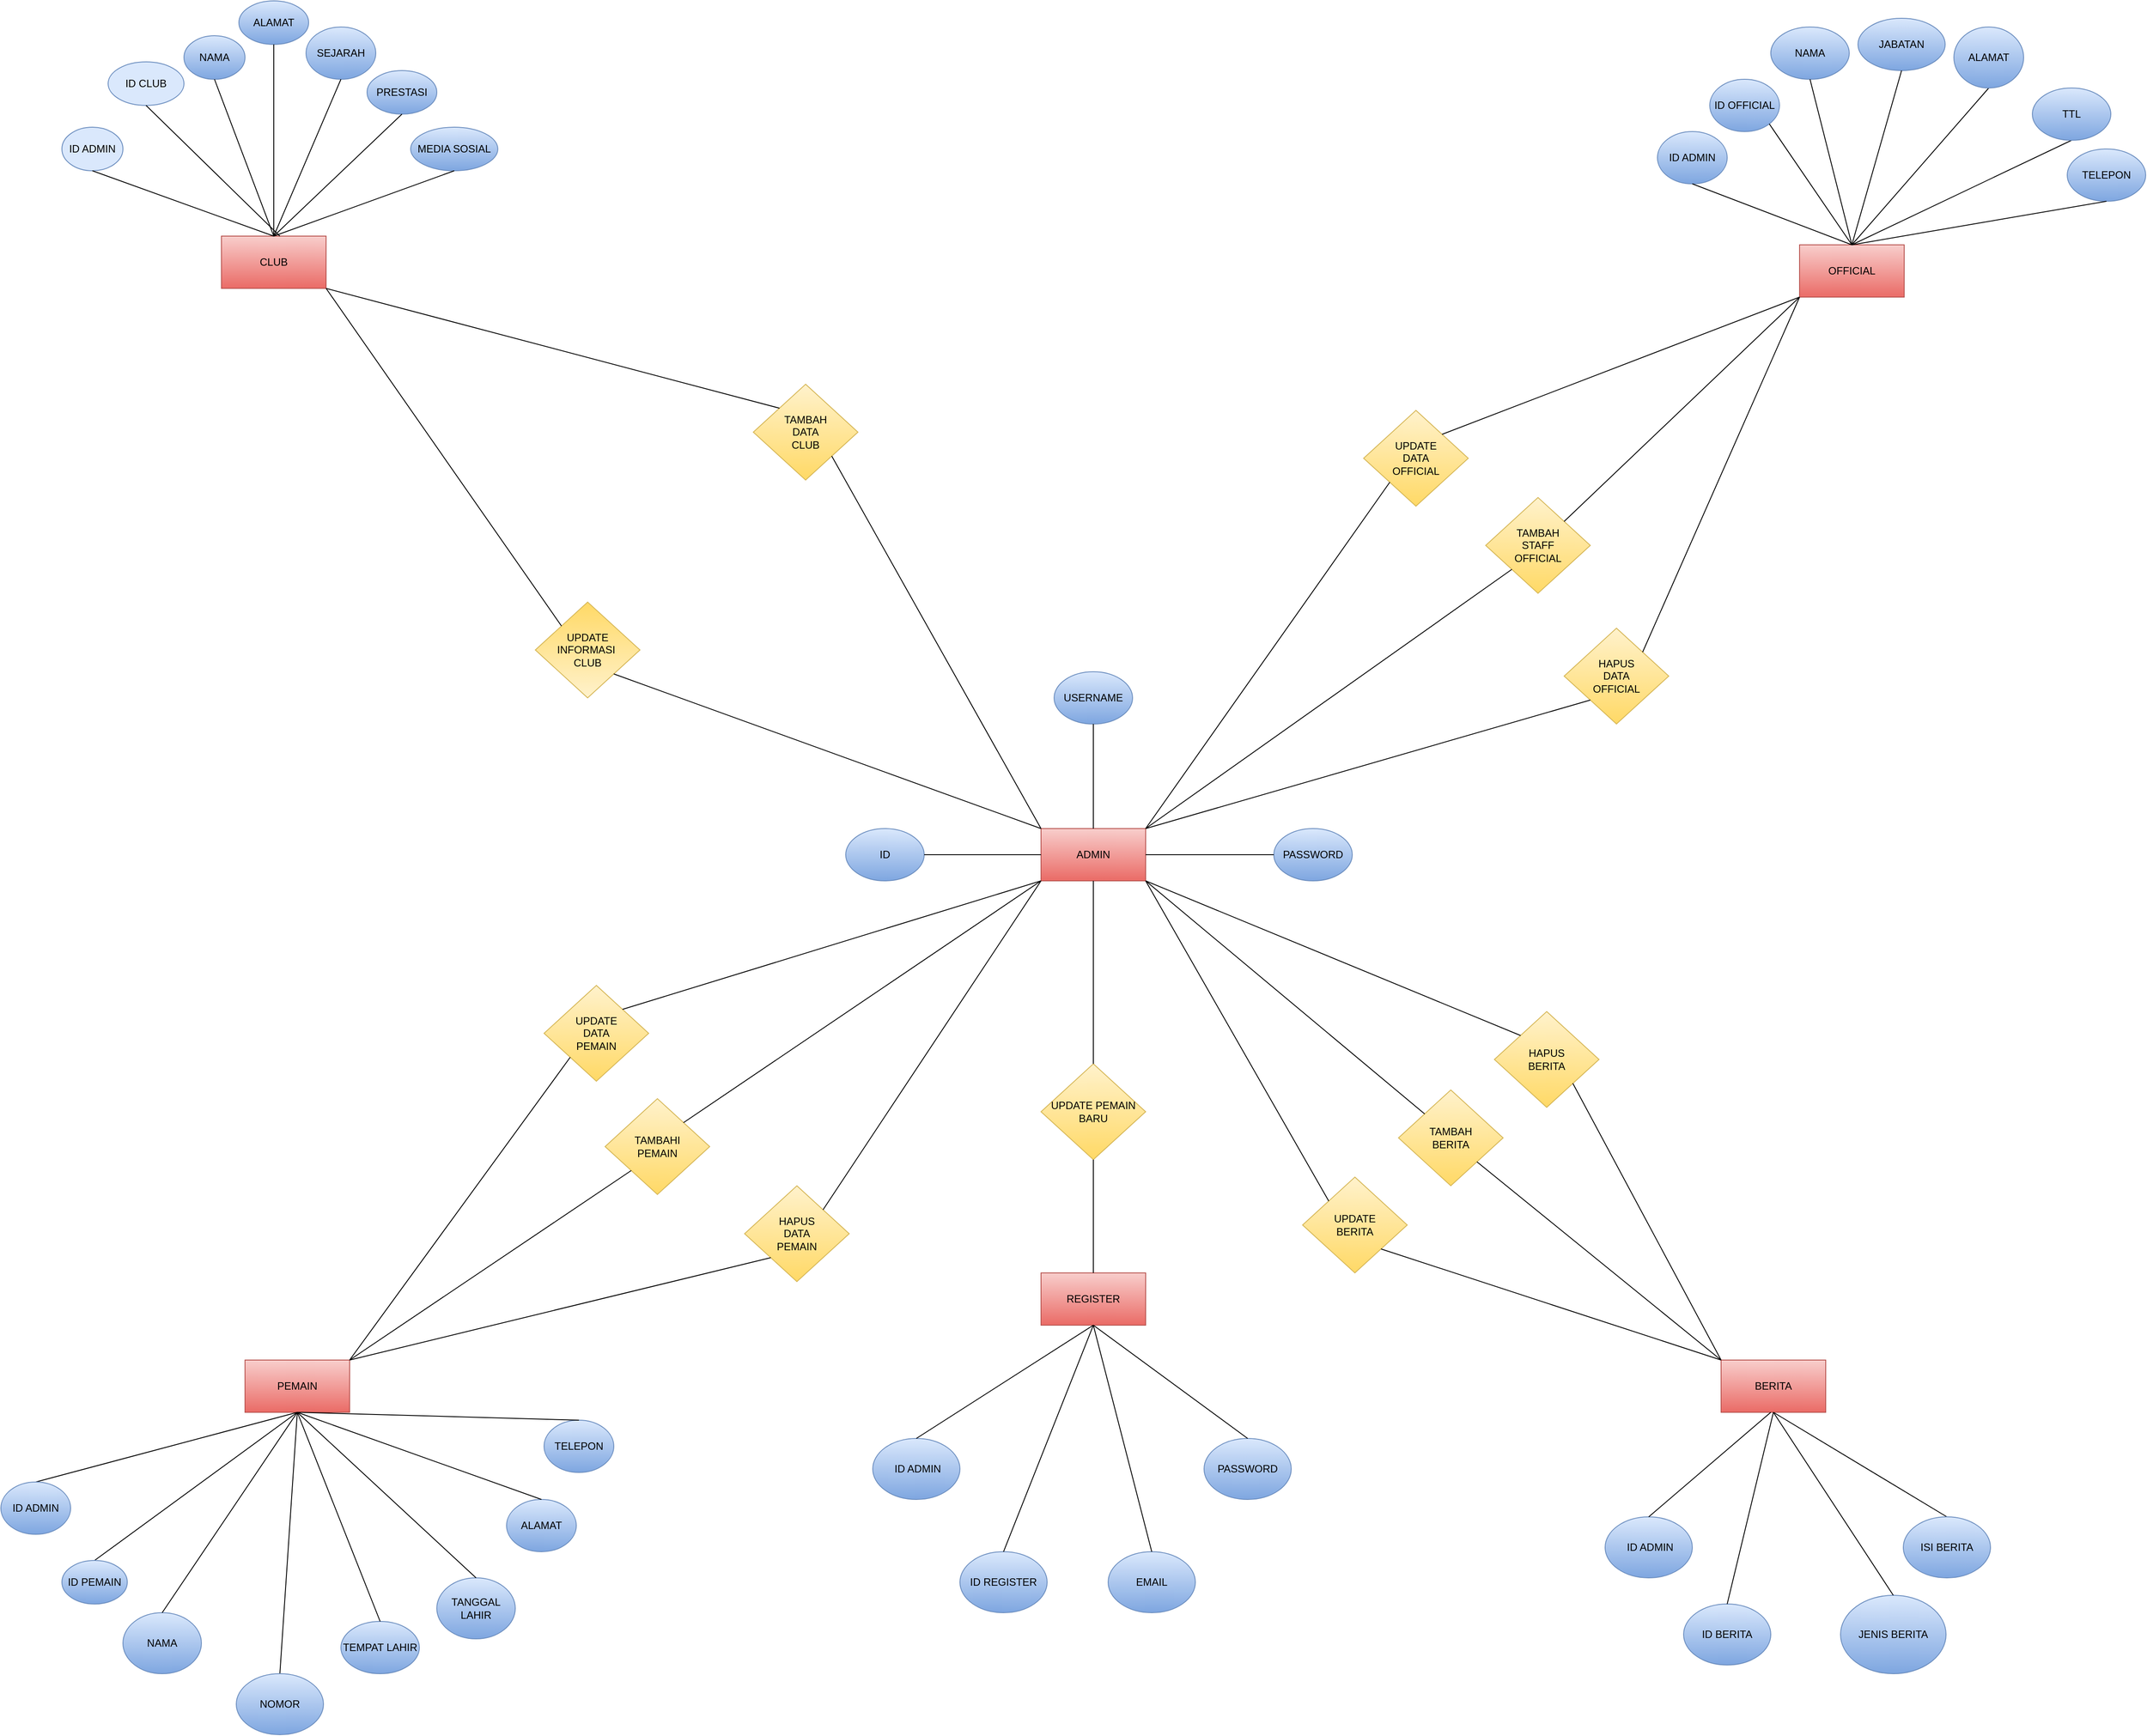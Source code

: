 <mxfile version="20.0.3" type="github">
  <diagram id="qy5e-nrGj7jvqCf47gwL" name="Page-1">
    <mxGraphModel dx="1955" dy="2234" grid="1" gridSize="10" guides="1" tooltips="1" connect="1" arrows="1" fold="1" page="1" pageScale="1" pageWidth="827" pageHeight="1169" math="0" shadow="0">
      <root>
        <mxCell id="0" />
        <mxCell id="1" parent="0" />
        <mxCell id="ZnVp6Wx7zbTZZJjeu_48-119" value="" style="group" parent="1" vertex="1" connectable="0">
          <mxGeometry x="510" y="-510" width="2243" height="1910" as="geometry" />
        </mxCell>
        <mxCell id="ZnVp6Wx7zbTZZJjeu_48-1" value="ADMIN" style="rounded=0;whiteSpace=wrap;html=1;fillColor=#f8cecc;gradientColor=#ea6b66;strokeColor=#b85450;" parent="ZnVp6Wx7zbTZZJjeu_48-119" vertex="1">
          <mxGeometry x="1093" y="940" width="120" height="60" as="geometry" />
        </mxCell>
        <mxCell id="ZnVp6Wx7zbTZZJjeu_48-45" value="TAMBAH&lt;br&gt;DATA&lt;br&gt;CLUB" style="rhombus;whiteSpace=wrap;html=1;fillColor=#fff2cc;gradientColor=#ffd966;strokeColor=#d6b656;" parent="ZnVp6Wx7zbTZZJjeu_48-119" vertex="1">
          <mxGeometry x="763" y="430" width="120" height="110" as="geometry" />
        </mxCell>
        <mxCell id="ZnVp6Wx7zbTZZJjeu_48-62" value="" style="group" parent="ZnVp6Wx7zbTZZJjeu_48-119" vertex="1" connectable="0">
          <mxGeometry x="23" width="410" height="320" as="geometry" />
        </mxCell>
        <mxCell id="ZnVp6Wx7zbTZZJjeu_48-2" value="CLUB" style="rounded=0;whiteSpace=wrap;html=1;fillColor=#f8cecc;gradientColor=#ea6b66;strokeColor=#b85450;" parent="ZnVp6Wx7zbTZZJjeu_48-62" vertex="1">
          <mxGeometry x="130" y="260" width="120" height="60" as="geometry" />
        </mxCell>
        <mxCell id="ZnVp6Wx7zbTZZJjeu_48-6" value="ALAMAT" style="ellipse;whiteSpace=wrap;html=1;fillColor=#dae8fc;gradientColor=#7ea6e0;strokeColor=#6c8ebf;" parent="ZnVp6Wx7zbTZZJjeu_48-62" vertex="1">
          <mxGeometry x="150" y="-10" width="80" height="50" as="geometry" />
        </mxCell>
        <mxCell id="ZnVp6Wx7zbTZZJjeu_48-7" value="PRESTASI" style="ellipse;whiteSpace=wrap;html=1;fillColor=#dae8fc;gradientColor=#7ea6e0;strokeColor=#6c8ebf;" parent="ZnVp6Wx7zbTZZJjeu_48-62" vertex="1">
          <mxGeometry x="297" y="70" width="80" height="50" as="geometry" />
        </mxCell>
        <mxCell id="ZnVp6Wx7zbTZZJjeu_48-8" value="NAMA" style="ellipse;whiteSpace=wrap;html=1;fillColor=#dae8fc;gradientColor=#7ea6e0;strokeColor=#6c8ebf;" parent="ZnVp6Wx7zbTZZJjeu_48-62" vertex="1">
          <mxGeometry x="87" y="30" width="70" height="50" as="geometry" />
        </mxCell>
        <mxCell id="ZnVp6Wx7zbTZZJjeu_48-10" value="SEJARAH" style="ellipse;whiteSpace=wrap;html=1;fillColor=#dae8fc;gradientColor=#7ea6e0;strokeColor=#6c8ebf;" parent="ZnVp6Wx7zbTZZJjeu_48-62" vertex="1">
          <mxGeometry x="227" y="20" width="80" height="60" as="geometry" />
        </mxCell>
        <mxCell id="ZnVp6Wx7zbTZZJjeu_48-16" value="" style="endArrow=none;html=1;rounded=0;exitX=0.5;exitY=0;exitDx=0;exitDy=0;entryX=0.5;entryY=1;entryDx=0;entryDy=0;" parent="ZnVp6Wx7zbTZZJjeu_48-62" source="ZnVp6Wx7zbTZZJjeu_48-2" target="ZnVp6Wx7zbTZZJjeu_48-10" edge="1">
          <mxGeometry width="50" height="50" relative="1" as="geometry">
            <mxPoint x="340" y="200" as="sourcePoint" />
            <mxPoint x="390" y="150" as="targetPoint" />
          </mxGeometry>
        </mxCell>
        <mxCell id="ZnVp6Wx7zbTZZJjeu_48-17" value="" style="endArrow=none;html=1;rounded=0;entryX=0.5;entryY=1;entryDx=0;entryDy=0;" parent="ZnVp6Wx7zbTZZJjeu_48-62" target="ZnVp6Wx7zbTZZJjeu_48-7" edge="1">
          <mxGeometry width="50" height="50" relative="1" as="geometry">
            <mxPoint x="190" y="260" as="sourcePoint" />
            <mxPoint x="200" y="70" as="targetPoint" />
          </mxGeometry>
        </mxCell>
        <mxCell id="ZnVp6Wx7zbTZZJjeu_48-19" value="" style="endArrow=none;html=1;rounded=0;entryX=0.5;entryY=1;entryDx=0;entryDy=0;" parent="ZnVp6Wx7zbTZZJjeu_48-62" target="ZnVp6Wx7zbTZZJjeu_48-6" edge="1">
          <mxGeometry width="50" height="50" relative="1" as="geometry">
            <mxPoint x="190" y="260" as="sourcePoint" />
            <mxPoint x="220" y="90" as="targetPoint" />
          </mxGeometry>
        </mxCell>
        <mxCell id="ZnVp6Wx7zbTZZJjeu_48-20" value="" style="endArrow=none;html=1;rounded=0;entryX=0.5;entryY=1;entryDx=0;entryDy=0;" parent="ZnVp6Wx7zbTZZJjeu_48-62" target="ZnVp6Wx7zbTZZJjeu_48-8" edge="1">
          <mxGeometry width="50" height="50" relative="1" as="geometry">
            <mxPoint x="190" y="260" as="sourcePoint" />
            <mxPoint x="230" y="100" as="targetPoint" />
          </mxGeometry>
        </mxCell>
        <mxCell id="UMoC7cmatrKXTrsIJCFY-1" value="ID CLUB" style="ellipse;whiteSpace=wrap;html=1;fillColor=#dae8fc;strokeColor=#6c8ebf;" vertex="1" parent="ZnVp6Wx7zbTZZJjeu_48-62">
          <mxGeometry y="60" width="87" height="50" as="geometry" />
        </mxCell>
        <mxCell id="ZnVp6Wx7zbTZZJjeu_48-63" value="" style="group" parent="ZnVp6Wx7zbTZZJjeu_48-119" vertex="1" connectable="0">
          <mxGeometry x="1803" y="10" width="440" height="320" as="geometry" />
        </mxCell>
        <mxCell id="ZnVp6Wx7zbTZZJjeu_48-5" value="OFFICIAL" style="rounded=0;whiteSpace=wrap;html=1;fillColor=#f8cecc;gradientColor=#ea6b66;strokeColor=#b85450;" parent="ZnVp6Wx7zbTZZJjeu_48-63" vertex="1">
          <mxGeometry x="160" y="260" width="120" height="60" as="geometry" />
        </mxCell>
        <mxCell id="ZnVp6Wx7zbTZZJjeu_48-11" value="JABATAN" style="ellipse;whiteSpace=wrap;html=1;fillColor=#dae8fc;gradientColor=#7ea6e0;strokeColor=#6c8ebf;" parent="ZnVp6Wx7zbTZZJjeu_48-63" vertex="1">
          <mxGeometry x="227" width="100" height="60" as="geometry" />
        </mxCell>
        <mxCell id="ZnVp6Wx7zbTZZJjeu_48-14" value="NAMA" style="ellipse;whiteSpace=wrap;html=1;fillColor=#dae8fc;gradientColor=#7ea6e0;strokeColor=#6c8ebf;" parent="ZnVp6Wx7zbTZZJjeu_48-63" vertex="1">
          <mxGeometry x="127" y="10" width="90" height="60" as="geometry" />
        </mxCell>
        <mxCell id="ZnVp6Wx7zbTZZJjeu_48-15" value="ID OFFICIAL" style="ellipse;whiteSpace=wrap;html=1;fillColor=#dae8fc;gradientColor=#7ea6e0;strokeColor=#6c8ebf;" parent="ZnVp6Wx7zbTZZJjeu_48-63" vertex="1">
          <mxGeometry x="57" y="70" width="80" height="60" as="geometry" />
        </mxCell>
        <mxCell id="ZnVp6Wx7zbTZZJjeu_48-28" value="" style="endArrow=none;html=1;rounded=0;entryX=0.5;entryY=1;entryDx=0;entryDy=0;" parent="ZnVp6Wx7zbTZZJjeu_48-63" target="ZnVp6Wx7zbTZZJjeu_48-21" edge="1">
          <mxGeometry width="50" height="50" relative="1" as="geometry">
            <mxPoint x="220" y="260" as="sourcePoint" />
            <mxPoint x="-500" y="175.0" as="targetPoint" />
          </mxGeometry>
        </mxCell>
        <mxCell id="ZnVp6Wx7zbTZZJjeu_48-29" value="" style="endArrow=none;html=1;rounded=0;exitX=0.5;exitY=0;exitDx=0;exitDy=0;entryX=1;entryY=1;entryDx=0;entryDy=0;" parent="ZnVp6Wx7zbTZZJjeu_48-63" source="ZnVp6Wx7zbTZZJjeu_48-5" target="ZnVp6Wx7zbTZZJjeu_48-15" edge="1">
          <mxGeometry width="50" height="50" relative="1" as="geometry">
            <mxPoint x="-660" y="290" as="sourcePoint" />
            <mxPoint x="-490" y="185.0" as="targetPoint" />
          </mxGeometry>
        </mxCell>
        <mxCell id="ZnVp6Wx7zbTZZJjeu_48-30" value="" style="endArrow=none;html=1;rounded=0;entryX=0.5;entryY=1;entryDx=0;entryDy=0;" parent="ZnVp6Wx7zbTZZJjeu_48-63" target="ZnVp6Wx7zbTZZJjeu_48-13" edge="1">
          <mxGeometry width="50" height="50" relative="1" as="geometry">
            <mxPoint x="220" y="260" as="sourcePoint" />
            <mxPoint x="-480" y="195.0" as="targetPoint" />
          </mxGeometry>
        </mxCell>
        <mxCell id="ZnVp6Wx7zbTZZJjeu_48-31" value="" style="endArrow=none;html=1;rounded=0;exitX=0.5;exitY=0;exitDx=0;exitDy=0;entryX=0.5;entryY=1;entryDx=0;entryDy=0;" parent="ZnVp6Wx7zbTZZJjeu_48-63" source="ZnVp6Wx7zbTZZJjeu_48-5" target="ZnVp6Wx7zbTZZJjeu_48-14" edge="1">
          <mxGeometry width="50" height="50" relative="1" as="geometry">
            <mxPoint x="-640" y="310" as="sourcePoint" />
            <mxPoint x="-470" y="205.0" as="targetPoint" />
          </mxGeometry>
        </mxCell>
        <mxCell id="ZnVp6Wx7zbTZZJjeu_48-32" value="" style="endArrow=none;html=1;rounded=0;exitX=0.5;exitY=0;exitDx=0;exitDy=0;entryX=0.5;entryY=1;entryDx=0;entryDy=0;" parent="ZnVp6Wx7zbTZZJjeu_48-63" source="ZnVp6Wx7zbTZZJjeu_48-5" target="ZnVp6Wx7zbTZZJjeu_48-11" edge="1">
          <mxGeometry width="50" height="50" relative="1" as="geometry">
            <mxPoint x="81" y="255" as="sourcePoint" />
            <mxPoint x="251" y="150.0" as="targetPoint" />
          </mxGeometry>
        </mxCell>
        <mxCell id="UMoC7cmatrKXTrsIJCFY-6" value="ID ADMIN" style="ellipse;whiteSpace=wrap;html=1;fillColor=#dae8fc;gradientColor=#7ea6e0;strokeColor=#6c8ebf;" vertex="1" parent="ZnVp6Wx7zbTZZJjeu_48-63">
          <mxGeometry x="-3" y="130" width="80" height="60" as="geometry" />
        </mxCell>
        <mxCell id="ZnVp6Wx7zbTZZJjeu_48-13" value="ALAMAT" style="ellipse;whiteSpace=wrap;html=1;fillColor=#dae8fc;gradientColor=#7ea6e0;strokeColor=#6c8ebf;" parent="ZnVp6Wx7zbTZZJjeu_48-63" vertex="1">
          <mxGeometry x="337" y="10" width="80" height="70" as="geometry" />
        </mxCell>
        <mxCell id="UMoC7cmatrKXTrsIJCFY-7" value="" style="endArrow=none;html=1;rounded=0;entryX=0.5;entryY=1;entryDx=0;entryDy=0;exitX=0.5;exitY=0;exitDx=0;exitDy=0;" edge="1" parent="ZnVp6Wx7zbTZZJjeu_48-63" source="ZnVp6Wx7zbTZZJjeu_48-5" target="UMoC7cmatrKXTrsIJCFY-6">
          <mxGeometry width="50" height="50" relative="1" as="geometry">
            <mxPoint x="267" y="350" as="sourcePoint" />
            <mxPoint x="307" y="250" as="targetPoint" />
          </mxGeometry>
        </mxCell>
        <mxCell id="ZnVp6Wx7zbTZZJjeu_48-66" value="" style="group" parent="ZnVp6Wx7zbTZZJjeu_48-119" vertex="1" connectable="0">
          <mxGeometry y="1550" width="500" height="340" as="geometry" />
        </mxCell>
        <mxCell id="ZnVp6Wx7zbTZZJjeu_48-3" value="PEMAIN" style="rounded=0;whiteSpace=wrap;html=1;fillColor=#f8cecc;gradientColor=#ea6b66;strokeColor=#b85450;" parent="ZnVp6Wx7zbTZZJjeu_48-66" vertex="1">
          <mxGeometry x="180" width="120" height="60" as="geometry" />
        </mxCell>
        <mxCell id="ZnVp6Wx7zbTZZJjeu_48-22" value="NAMA" style="ellipse;whiteSpace=wrap;html=1;fillColor=#dae8fc;gradientColor=#7ea6e0;strokeColor=#6c8ebf;" parent="ZnVp6Wx7zbTZZJjeu_48-66" vertex="1">
          <mxGeometry x="40" y="290" width="90" height="70" as="geometry" />
        </mxCell>
        <mxCell id="ZnVp6Wx7zbTZZJjeu_48-27" value="" style="endArrow=none;html=1;rounded=0;exitX=0.5;exitY=0;exitDx=0;exitDy=0;" parent="ZnVp6Wx7zbTZZJjeu_48-66" source="ZnVp6Wx7zbTZZJjeu_48-22" edge="1">
          <mxGeometry width="50" height="50" relative="1" as="geometry">
            <mxPoint x="240" y="-450" as="sourcePoint" />
            <mxPoint x="240" y="60" as="targetPoint" />
          </mxGeometry>
        </mxCell>
        <mxCell id="ZnVp6Wx7zbTZZJjeu_48-37" value="TANGGAL LAHIR" style="ellipse;whiteSpace=wrap;html=1;fillColor=#dae8fc;gradientColor=#7ea6e0;strokeColor=#6c8ebf;" parent="ZnVp6Wx7zbTZZJjeu_48-66" vertex="1">
          <mxGeometry x="400" y="250" width="90" height="70" as="geometry" />
        </mxCell>
        <mxCell id="ZnVp6Wx7zbTZZJjeu_48-39" value="" style="endArrow=none;html=1;rounded=0;exitX=0.5;exitY=0;exitDx=0;exitDy=0;" parent="ZnVp6Wx7zbTZZJjeu_48-66" source="ZnVp6Wx7zbTZZJjeu_48-36" edge="1">
          <mxGeometry width="50" height="50" relative="1" as="geometry">
            <mxPoint x="185" y="280.0" as="sourcePoint" />
            <mxPoint x="240" y="60" as="targetPoint" />
          </mxGeometry>
        </mxCell>
        <mxCell id="ZnVp6Wx7zbTZZJjeu_48-40" value="" style="endArrow=none;html=1;rounded=0;exitX=0.5;exitY=0;exitDx=0;exitDy=0;" parent="ZnVp6Wx7zbTZZJjeu_48-66" source="ZnVp6Wx7zbTZZJjeu_48-37" edge="1">
          <mxGeometry width="50" height="50" relative="1" as="geometry">
            <mxPoint x="195" y="290.0" as="sourcePoint" />
            <mxPoint x="240" y="60" as="targetPoint" />
          </mxGeometry>
        </mxCell>
        <mxCell id="ZnVp6Wx7zbTZZJjeu_48-42" value="" style="endArrow=none;html=1;rounded=0;exitX=0.5;exitY=0;exitDx=0;exitDy=0;" parent="ZnVp6Wx7zbTZZJjeu_48-66" source="ZnVp6Wx7zbTZZJjeu_48-38" edge="1">
          <mxGeometry width="50" height="50" relative="1" as="geometry">
            <mxPoint x="215" y="310.0" as="sourcePoint" />
            <mxPoint x="240" y="60" as="targetPoint" />
          </mxGeometry>
        </mxCell>
        <mxCell id="ZnVp6Wx7zbTZZJjeu_48-44" value="" style="endArrow=none;html=1;rounded=0;exitX=0.5;exitY=0;exitDx=0;exitDy=0;" parent="ZnVp6Wx7zbTZZJjeu_48-66" source="ZnVp6Wx7zbTZZJjeu_48-23" edge="1">
          <mxGeometry width="50" height="50" relative="1" as="geometry">
            <mxPoint x="225" y="320.0" as="sourcePoint" />
            <mxPoint x="240" y="60" as="targetPoint" />
          </mxGeometry>
        </mxCell>
        <mxCell id="ZnVp6Wx7zbTZZJjeu_48-69" value="" style="group" parent="ZnVp6Wx7zbTZZJjeu_48-119" vertex="1" connectable="0">
          <mxGeometry x="1783" y="1550" width="300" height="340" as="geometry" />
        </mxCell>
        <mxCell id="ZnVp6Wx7zbTZZJjeu_48-4" value="BERITA" style="rounded=0;whiteSpace=wrap;html=1;fillColor=#f8cecc;gradientColor=#ea6b66;strokeColor=#b85450;" parent="ZnVp6Wx7zbTZZJjeu_48-69" vertex="1">
          <mxGeometry x="90" width="120" height="60" as="geometry" />
        </mxCell>
        <mxCell id="ZnVp6Wx7zbTZZJjeu_48-24" value="ID BERITA" style="ellipse;whiteSpace=wrap;html=1;fillColor=#dae8fc;gradientColor=#7ea6e0;strokeColor=#6c8ebf;" parent="ZnVp6Wx7zbTZZJjeu_48-69" vertex="1">
          <mxGeometry x="47" y="280" width="100" height="70" as="geometry" />
        </mxCell>
        <mxCell id="ZnVp6Wx7zbTZZJjeu_48-34" value="" style="endArrow=none;html=1;rounded=0;exitX=0.5;exitY=0;exitDx=0;exitDy=0;" parent="ZnVp6Wx7zbTZZJjeu_48-69" source="ZnVp6Wx7zbTZZJjeu_48-25" edge="1">
          <mxGeometry width="50" height="50" relative="1" as="geometry">
            <mxPoint x="160.5" y="260" as="sourcePoint" />
            <mxPoint x="150" y="60" as="targetPoint" />
          </mxGeometry>
        </mxCell>
        <mxCell id="ZnVp6Wx7zbTZZJjeu_48-35" value="" style="endArrow=none;html=1;rounded=0;entryX=0.5;entryY=1;entryDx=0;entryDy=0;exitX=0.5;exitY=0;exitDx=0;exitDy=0;" parent="ZnVp6Wx7zbTZZJjeu_48-69" source="ZnVp6Wx7zbTZZJjeu_48-24" target="ZnVp6Wx7zbTZZJjeu_48-4" edge="1">
          <mxGeometry width="50" height="50" relative="1" as="geometry">
            <mxPoint x="170.5" y="270" as="sourcePoint" />
            <mxPoint x="170" y="80" as="targetPoint" />
          </mxGeometry>
        </mxCell>
        <mxCell id="ZnVp6Wx7zbTZZJjeu_48-76" value="TAMBAH&lt;br&gt;BERITA" style="rhombus;whiteSpace=wrap;html=1;fillColor=#fff2cc;gradientColor=#ffd966;strokeColor=#d6b656;" parent="ZnVp6Wx7zbTZZJjeu_48-119" vertex="1">
          <mxGeometry x="1503" y="1240" width="120" height="110" as="geometry" />
        </mxCell>
        <mxCell id="ZnVp6Wx7zbTZZJjeu_48-77" value="UPDATE&lt;br&gt;BERITA" style="rhombus;whiteSpace=wrap;html=1;fillColor=#fff2cc;gradientColor=#ffd966;strokeColor=#d6b656;" parent="ZnVp6Wx7zbTZZJjeu_48-119" vertex="1">
          <mxGeometry x="1393" y="1340" width="120" height="110" as="geometry" />
        </mxCell>
        <mxCell id="ZnVp6Wx7zbTZZJjeu_48-78" value="TAMBAH&lt;br&gt;STAFF&lt;br&gt;OFFICIAL" style="rhombus;whiteSpace=wrap;html=1;fillColor=#fff2cc;gradientColor=#ffd966;strokeColor=#d6b656;" parent="ZnVp6Wx7zbTZZJjeu_48-119" vertex="1">
          <mxGeometry x="1603" y="560" width="120" height="110" as="geometry" />
        </mxCell>
        <mxCell id="ZnVp6Wx7zbTZZJjeu_48-79" value="UPDATE&lt;br&gt;INFORMASI&amp;nbsp;&lt;br&gt;CLUB" style="rhombus;whiteSpace=wrap;html=1;direction=west;fillColor=#fff2cc;gradientColor=#ffd966;strokeColor=#d6b656;" parent="ZnVp6Wx7zbTZZJjeu_48-119" vertex="1">
          <mxGeometry x="513" y="680" width="120" height="110" as="geometry" />
        </mxCell>
        <mxCell id="ZnVp6Wx7zbTZZJjeu_48-80" value="UPDATE&lt;br&gt;DATA&lt;br&gt;PEMAIN" style="rhombus;whiteSpace=wrap;html=1;fillColor=#fff2cc;strokeColor=#d6b656;gradientColor=#ffd966;" parent="ZnVp6Wx7zbTZZJjeu_48-119" vertex="1">
          <mxGeometry x="523" y="1120" width="120" height="110" as="geometry" />
        </mxCell>
        <mxCell id="ZnVp6Wx7zbTZZJjeu_48-81" value="TAMBAHI&lt;br&gt;PEMAIN&lt;br&gt;" style="rhombus;whiteSpace=wrap;html=1;fillColor=#fff2cc;gradientColor=#ffd966;strokeColor=#d6b656;" parent="ZnVp6Wx7zbTZZJjeu_48-119" vertex="1">
          <mxGeometry x="593" y="1250" width="120" height="110" as="geometry" />
        </mxCell>
        <mxCell id="ZnVp6Wx7zbTZZJjeu_48-82" value="UPDATE&lt;br&gt;DATA&lt;br&gt;OFFICIAL" style="rhombus;whiteSpace=wrap;html=1;fillColor=#fff2cc;gradientColor=#ffd966;strokeColor=#d6b656;" parent="ZnVp6Wx7zbTZZJjeu_48-119" vertex="1">
          <mxGeometry x="1463" y="460" width="120" height="110" as="geometry" />
        </mxCell>
        <mxCell id="ZnVp6Wx7zbTZZJjeu_48-83" value="HAPUS&lt;br&gt;BERITA" style="rhombus;whiteSpace=wrap;html=1;fillColor=#fff2cc;gradientColor=#ffd966;strokeColor=#d6b656;" parent="ZnVp6Wx7zbTZZJjeu_48-119" vertex="1">
          <mxGeometry x="1613" y="1150" width="120" height="110" as="geometry" />
        </mxCell>
        <mxCell id="ZnVp6Wx7zbTZZJjeu_48-85" value="HAPUS&lt;br&gt;DATA&lt;br&gt;OFFICIAL" style="rhombus;whiteSpace=wrap;html=1;fillColor=#fff2cc;gradientColor=#ffd966;strokeColor=#d6b656;" parent="ZnVp6Wx7zbTZZJjeu_48-119" vertex="1">
          <mxGeometry x="1693" y="710" width="120" height="110" as="geometry" />
        </mxCell>
        <mxCell id="ZnVp6Wx7zbTZZJjeu_48-86" value="HAPUS&lt;br&gt;DATA&lt;br&gt;PEMAIN" style="rhombus;whiteSpace=wrap;html=1;fillColor=#fff2cc;gradientColor=#ffd966;strokeColor=#d6b656;" parent="ZnVp6Wx7zbTZZJjeu_48-119" vertex="1">
          <mxGeometry x="753" y="1350" width="120" height="110" as="geometry" />
        </mxCell>
        <mxCell id="ZnVp6Wx7zbTZZJjeu_48-88" value="" style="endArrow=none;html=1;rounded=0;entryX=0;entryY=1;entryDx=0;entryDy=0;exitX=1;exitY=0;exitDx=0;exitDy=0;" parent="ZnVp6Wx7zbTZZJjeu_48-119" source="ZnVp6Wx7zbTZZJjeu_48-81" target="ZnVp6Wx7zbTZZJjeu_48-1" edge="1">
          <mxGeometry width="50" height="50" relative="1" as="geometry">
            <mxPoint x="693" y="1280" as="sourcePoint" />
            <mxPoint x="763" y="960" as="targetPoint" />
          </mxGeometry>
        </mxCell>
        <mxCell id="ZnVp6Wx7zbTZZJjeu_48-89" value="" style="endArrow=none;html=1;rounded=0;entryX=0;entryY=1;entryDx=0;entryDy=0;exitX=0;exitY=0;exitDx=0;exitDy=0;" parent="ZnVp6Wx7zbTZZJjeu_48-119" source="ZnVp6Wx7zbTZZJjeu_48-76" edge="1">
          <mxGeometry width="50" height="50" relative="1" as="geometry">
            <mxPoint x="1523" y="1270" as="sourcePoint" />
            <mxPoint x="1213" y="1000" as="targetPoint" />
          </mxGeometry>
        </mxCell>
        <mxCell id="ZnVp6Wx7zbTZZJjeu_48-90" value="" style="endArrow=none;html=1;rounded=0;entryX=0;entryY=0;entryDx=0;entryDy=0;exitX=1;exitY=1;exitDx=0;exitDy=0;" parent="ZnVp6Wx7zbTZZJjeu_48-119" source="ZnVp6Wx7zbTZZJjeu_48-45" target="ZnVp6Wx7zbTZZJjeu_48-1" edge="1">
          <mxGeometry width="50" height="50" relative="1" as="geometry">
            <mxPoint x="863" y="510" as="sourcePoint" />
            <mxPoint x="1113" y="1020" as="targetPoint" />
          </mxGeometry>
        </mxCell>
        <mxCell id="ZnVp6Wx7zbTZZJjeu_48-91" value="" style="endArrow=none;html=1;rounded=0;entryX=1;entryY=0;entryDx=0;entryDy=0;exitX=0;exitY=1;exitDx=0;exitDy=0;" parent="ZnVp6Wx7zbTZZJjeu_48-119" source="ZnVp6Wx7zbTZZJjeu_48-78" target="ZnVp6Wx7zbTZZJjeu_48-1" edge="1">
          <mxGeometry width="50" height="50" relative="1" as="geometry">
            <mxPoint x="1623" y="660" as="sourcePoint" />
            <mxPoint x="1123" y="1030" as="targetPoint" />
          </mxGeometry>
        </mxCell>
        <mxCell id="ZnVp6Wx7zbTZZJjeu_48-92" value="" style="endArrow=none;html=1;rounded=0;exitX=0;exitY=0;exitDx=0;exitDy=0;" parent="ZnVp6Wx7zbTZZJjeu_48-119" source="ZnVp6Wx7zbTZZJjeu_48-79" edge="1">
          <mxGeometry width="50" height="50" relative="1" as="geometry">
            <mxPoint x="873" y="520" as="sourcePoint" />
            <mxPoint x="1093" y="940" as="targetPoint" />
          </mxGeometry>
        </mxCell>
        <mxCell id="ZnVp6Wx7zbTZZJjeu_48-93" value="" style="endArrow=none;html=1;rounded=0;entryX=1;entryY=0;entryDx=0;entryDy=0;exitX=0;exitY=1;exitDx=0;exitDy=0;" parent="ZnVp6Wx7zbTZZJjeu_48-119" source="ZnVp6Wx7zbTZZJjeu_48-82" target="ZnVp6Wx7zbTZZJjeu_48-1" edge="1">
          <mxGeometry width="50" height="50" relative="1" as="geometry">
            <mxPoint x="1513" y="570" as="sourcePoint" />
            <mxPoint x="1223" y="940" as="targetPoint" />
          </mxGeometry>
        </mxCell>
        <mxCell id="ZnVp6Wx7zbTZZJjeu_48-94" value="" style="endArrow=none;html=1;rounded=0;entryX=1;entryY=0;entryDx=0;entryDy=0;exitX=0;exitY=1;exitDx=0;exitDy=0;" parent="ZnVp6Wx7zbTZZJjeu_48-119" source="ZnVp6Wx7zbTZZJjeu_48-85" target="ZnVp6Wx7zbTZZJjeu_48-1" edge="1">
          <mxGeometry width="50" height="50" relative="1" as="geometry">
            <mxPoint x="1713" y="770" as="sourcePoint" />
            <mxPoint x="1233" y="950" as="targetPoint" />
          </mxGeometry>
        </mxCell>
        <mxCell id="ZnVp6Wx7zbTZZJjeu_48-95" value="" style="endArrow=none;html=1;rounded=0;exitX=1;exitY=0;exitDx=0;exitDy=0;" parent="ZnVp6Wx7zbTZZJjeu_48-119" source="ZnVp6Wx7zbTZZJjeu_48-80" edge="1">
          <mxGeometry width="50" height="50" relative="1" as="geometry">
            <mxPoint x="623" y="1140" as="sourcePoint" />
            <mxPoint x="1093" y="1000" as="targetPoint" />
          </mxGeometry>
        </mxCell>
        <mxCell id="ZnVp6Wx7zbTZZJjeu_48-96" value="" style="endArrow=none;html=1;rounded=0;exitX=1;exitY=0;exitDx=0;exitDy=0;" parent="ZnVp6Wx7zbTZZJjeu_48-119" source="ZnVp6Wx7zbTZZJjeu_48-86" edge="1">
          <mxGeometry width="50" height="50" relative="1" as="geometry">
            <mxPoint x="853" y="1370" as="sourcePoint" />
            <mxPoint x="1093" y="1000" as="targetPoint" />
          </mxGeometry>
        </mxCell>
        <mxCell id="ZnVp6Wx7zbTZZJjeu_48-97" value="" style="endArrow=none;html=1;rounded=0;exitX=0;exitY=0;exitDx=0;exitDy=0;" parent="ZnVp6Wx7zbTZZJjeu_48-119" source="ZnVp6Wx7zbTZZJjeu_48-77" edge="1">
          <mxGeometry width="50" height="50" relative="1" as="geometry">
            <mxPoint x="1413" y="1350" as="sourcePoint" />
            <mxPoint x="1213" y="1000" as="targetPoint" />
          </mxGeometry>
        </mxCell>
        <mxCell id="ZnVp6Wx7zbTZZJjeu_48-98" value="" style="endArrow=none;html=1;rounded=0;exitX=0;exitY=0;exitDx=0;exitDy=0;" parent="ZnVp6Wx7zbTZZJjeu_48-119" source="ZnVp6Wx7zbTZZJjeu_48-83" edge="1">
          <mxGeometry width="50" height="50" relative="1" as="geometry">
            <mxPoint x="1543" y="1290" as="sourcePoint" />
            <mxPoint x="1213" y="1000" as="targetPoint" />
          </mxGeometry>
        </mxCell>
        <mxCell id="ZnVp6Wx7zbTZZJjeu_48-99" value="" style="endArrow=none;html=1;rounded=0;entryX=1;entryY=1;entryDx=0;entryDy=0;exitX=0;exitY=0;exitDx=0;exitDy=0;" parent="ZnVp6Wx7zbTZZJjeu_48-119" source="ZnVp6Wx7zbTZZJjeu_48-45" target="ZnVp6Wx7zbTZZJjeu_48-2" edge="1">
          <mxGeometry width="50" height="50" relative="1" as="geometry">
            <mxPoint x="863" y="522.5" as="sourcePoint" />
            <mxPoint x="1103" y="950" as="targetPoint" />
          </mxGeometry>
        </mxCell>
        <mxCell id="ZnVp6Wx7zbTZZJjeu_48-100" value="" style="endArrow=none;html=1;rounded=0;exitX=1;exitY=1;exitDx=0;exitDy=0;" parent="ZnVp6Wx7zbTZZJjeu_48-119" source="ZnVp6Wx7zbTZZJjeu_48-79" edge="1">
          <mxGeometry width="50" height="50" relative="1" as="geometry">
            <mxPoint x="803" y="467.5" as="sourcePoint" />
            <mxPoint x="273" y="320" as="targetPoint" />
          </mxGeometry>
        </mxCell>
        <mxCell id="ZnVp6Wx7zbTZZJjeu_48-101" value="" style="endArrow=none;html=1;rounded=0;entryX=0;entryY=1;entryDx=0;entryDy=0;exitX=1;exitY=0;exitDx=0;exitDy=0;" parent="ZnVp6Wx7zbTZZJjeu_48-119" source="ZnVp6Wx7zbTZZJjeu_48-82" target="ZnVp6Wx7zbTZZJjeu_48-5" edge="1">
          <mxGeometry width="50" height="50" relative="1" as="geometry">
            <mxPoint x="1503" y="552.5" as="sourcePoint" />
            <mxPoint x="1223" y="950" as="targetPoint" />
          </mxGeometry>
        </mxCell>
        <mxCell id="ZnVp6Wx7zbTZZJjeu_48-102" value="" style="endArrow=none;html=1;rounded=0;exitX=1;exitY=0;exitDx=0;exitDy=0;" parent="ZnVp6Wx7zbTZZJjeu_48-119" source="ZnVp6Wx7zbTZZJjeu_48-78" edge="1">
          <mxGeometry width="50" height="50" relative="1" as="geometry">
            <mxPoint x="1563" y="497.5" as="sourcePoint" />
            <mxPoint x="1963" y="330" as="targetPoint" />
          </mxGeometry>
        </mxCell>
        <mxCell id="ZnVp6Wx7zbTZZJjeu_48-103" value="" style="endArrow=none;html=1;rounded=0;exitX=1;exitY=0;exitDx=0;exitDy=0;" parent="ZnVp6Wx7zbTZZJjeu_48-119" source="ZnVp6Wx7zbTZZJjeu_48-85" edge="1">
          <mxGeometry width="50" height="50" relative="1" as="geometry">
            <mxPoint x="1573" y="507.5" as="sourcePoint" />
            <mxPoint x="1963" y="330" as="targetPoint" />
          </mxGeometry>
        </mxCell>
        <mxCell id="ZnVp6Wx7zbTZZJjeu_48-104" value="" style="endArrow=none;html=1;rounded=0;exitX=1;exitY=0;exitDx=0;exitDy=0;entryX=0;entryY=1;entryDx=0;entryDy=0;" parent="ZnVp6Wx7zbTZZJjeu_48-119" source="ZnVp6Wx7zbTZZJjeu_48-3" target="ZnVp6Wx7zbTZZJjeu_48-81" edge="1">
          <mxGeometry width="50" height="50" relative="1" as="geometry">
            <mxPoint x="623" y="1157.5" as="sourcePoint" />
            <mxPoint x="553" y="1330" as="targetPoint" />
          </mxGeometry>
        </mxCell>
        <mxCell id="ZnVp6Wx7zbTZZJjeu_48-105" value="" style="endArrow=none;html=1;rounded=0;entryX=0;entryY=1;entryDx=0;entryDy=0;exitX=1;exitY=0;exitDx=0;exitDy=0;" parent="ZnVp6Wx7zbTZZJjeu_48-119" source="ZnVp6Wx7zbTZZJjeu_48-3" target="ZnVp6Wx7zbTZZJjeu_48-80" edge="1">
          <mxGeometry width="50" height="50" relative="1" as="geometry">
            <mxPoint x="303" y="1550" as="sourcePoint" />
            <mxPoint x="633" y="1342.5" as="targetPoint" />
          </mxGeometry>
        </mxCell>
        <mxCell id="ZnVp6Wx7zbTZZJjeu_48-106" value="" style="endArrow=none;html=1;rounded=0;entryX=0;entryY=1;entryDx=0;entryDy=0;exitX=1;exitY=0;exitDx=0;exitDy=0;" parent="ZnVp6Wx7zbTZZJjeu_48-119" source="ZnVp6Wx7zbTZZJjeu_48-3" target="ZnVp6Wx7zbTZZJjeu_48-86" edge="1">
          <mxGeometry width="50" height="50" relative="1" as="geometry">
            <mxPoint x="303" y="1550" as="sourcePoint" />
            <mxPoint x="633" y="1342.5" as="targetPoint" />
          </mxGeometry>
        </mxCell>
        <mxCell id="ZnVp6Wx7zbTZZJjeu_48-107" value="" style="endArrow=none;html=1;rounded=0;exitX=1;exitY=1;exitDx=0;exitDy=0;entryX=0;entryY=0;entryDx=0;entryDy=0;" parent="ZnVp6Wx7zbTZZJjeu_48-119" source="ZnVp6Wx7zbTZZJjeu_48-77" target="ZnVp6Wx7zbTZZJjeu_48-4" edge="1">
          <mxGeometry width="50" height="50" relative="1" as="geometry">
            <mxPoint x="1433" y="1377.5" as="sourcePoint" />
            <mxPoint x="1223" y="1010" as="targetPoint" />
          </mxGeometry>
        </mxCell>
        <mxCell id="ZnVp6Wx7zbTZZJjeu_48-108" value="" style="endArrow=none;html=1;rounded=0;exitX=1;exitY=1;exitDx=0;exitDy=0;entryX=0;entryY=0;entryDx=0;entryDy=0;" parent="ZnVp6Wx7zbTZZJjeu_48-119" source="ZnVp6Wx7zbTZZJjeu_48-76" target="ZnVp6Wx7zbTZZJjeu_48-4" edge="1">
          <mxGeometry width="50" height="50" relative="1" as="geometry">
            <mxPoint x="1443" y="1387.5" as="sourcePoint" />
            <mxPoint x="1233" y="1020" as="targetPoint" />
          </mxGeometry>
        </mxCell>
        <mxCell id="ZnVp6Wx7zbTZZJjeu_48-109" value="" style="endArrow=none;html=1;rounded=0;exitX=1;exitY=1;exitDx=0;exitDy=0;entryX=0;entryY=0;entryDx=0;entryDy=0;" parent="ZnVp6Wx7zbTZZJjeu_48-119" source="ZnVp6Wx7zbTZZJjeu_48-83" target="ZnVp6Wx7zbTZZJjeu_48-4" edge="1">
          <mxGeometry width="50" height="50" relative="1" as="geometry">
            <mxPoint x="1453" y="1397.5" as="sourcePoint" />
            <mxPoint x="1243" y="1030" as="targetPoint" />
          </mxGeometry>
        </mxCell>
        <mxCell id="ZnVp6Wx7zbTZZJjeu_48-111" value="USERNAME" style="ellipse;whiteSpace=wrap;html=1;fillColor=#dae8fc;gradientColor=#7ea6e0;strokeColor=#6c8ebf;" parent="ZnVp6Wx7zbTZZJjeu_48-119" vertex="1">
          <mxGeometry x="1108" y="760" width="90" height="60" as="geometry" />
        </mxCell>
        <mxCell id="ZnVp6Wx7zbTZZJjeu_48-112" value="ID" style="ellipse;whiteSpace=wrap;html=1;fillColor=#dae8fc;gradientColor=#7ea6e0;strokeColor=#6c8ebf;" parent="ZnVp6Wx7zbTZZJjeu_48-119" vertex="1">
          <mxGeometry x="869" y="940" width="90" height="60" as="geometry" />
        </mxCell>
        <mxCell id="ZnVp6Wx7zbTZZJjeu_48-113" value="PASSWORD" style="ellipse;whiteSpace=wrap;html=1;fillColor=#dae8fc;gradientColor=#7ea6e0;strokeColor=#6c8ebf;" parent="ZnVp6Wx7zbTZZJjeu_48-119" vertex="1">
          <mxGeometry x="1360" y="940" width="90" height="60" as="geometry" />
        </mxCell>
        <mxCell id="ZnVp6Wx7zbTZZJjeu_48-115" value="" style="endArrow=none;html=1;rounded=0;exitX=1;exitY=0.5;exitDx=0;exitDy=0;entryX=0;entryY=0.5;entryDx=0;entryDy=0;" parent="ZnVp6Wx7zbTZZJjeu_48-119" source="ZnVp6Wx7zbTZZJjeu_48-112" target="ZnVp6Wx7zbTZZJjeu_48-1" edge="1">
          <mxGeometry width="50" height="50" relative="1" as="geometry">
            <mxPoint x="1073" y="1050" as="sourcePoint" />
            <mxPoint x="1123" y="1000" as="targetPoint" />
          </mxGeometry>
        </mxCell>
        <mxCell id="ZnVp6Wx7zbTZZJjeu_48-116" value="" style="endArrow=none;html=1;rounded=0;entryX=1;entryY=0.5;entryDx=0;entryDy=0;" parent="ZnVp6Wx7zbTZZJjeu_48-119" target="ZnVp6Wx7zbTZZJjeu_48-1" edge="1">
          <mxGeometry width="50" height="50" relative="1" as="geometry">
            <mxPoint x="1360" y="970" as="sourcePoint" />
            <mxPoint x="1123" y="1000" as="targetPoint" />
          </mxGeometry>
        </mxCell>
        <mxCell id="ZnVp6Wx7zbTZZJjeu_48-117" value="" style="endArrow=none;html=1;rounded=0;exitX=0.5;exitY=0;exitDx=0;exitDy=0;" parent="ZnVp6Wx7zbTZZJjeu_48-119" source="ZnVp6Wx7zbTZZJjeu_48-1" edge="1">
          <mxGeometry width="50" height="50" relative="1" as="geometry">
            <mxPoint x="1073" y="1050" as="sourcePoint" />
            <mxPoint x="1153" y="820" as="targetPoint" />
          </mxGeometry>
        </mxCell>
        <mxCell id="ZnVp6Wx7zbTZZJjeu_48-9" value="MEDIA SOSIAL" style="ellipse;whiteSpace=wrap;html=1;fillColor=#dae8fc;gradientColor=#7ea6e0;strokeColor=#6c8ebf;" parent="ZnVp6Wx7zbTZZJjeu_48-119" vertex="1">
          <mxGeometry x="370" y="135" width="100" height="50" as="geometry" />
        </mxCell>
        <mxCell id="ZnVp6Wx7zbTZZJjeu_48-18" value="" style="endArrow=none;html=1;rounded=0;exitX=0.5;exitY=0;exitDx=0;exitDy=0;entryX=0.5;entryY=1;entryDx=0;entryDy=0;" parent="ZnVp6Wx7zbTZZJjeu_48-119" source="ZnVp6Wx7zbTZZJjeu_48-2" target="ZnVp6Wx7zbTZZJjeu_48-9" edge="1">
          <mxGeometry width="50" height="50" relative="1" as="geometry">
            <mxPoint x="233" y="280" as="sourcePoint" />
            <mxPoint x="233" y="80" as="targetPoint" />
          </mxGeometry>
        </mxCell>
        <mxCell id="ZnVp6Wx7zbTZZJjeu_48-25" value="ISI BERITA" style="ellipse;whiteSpace=wrap;html=1;fillColor=#dae8fc;gradientColor=#7ea6e0;strokeColor=#6c8ebf;" parent="ZnVp6Wx7zbTZZJjeu_48-119" vertex="1">
          <mxGeometry x="2082" y="1730" width="100" height="70" as="geometry" />
        </mxCell>
        <mxCell id="ZnVp6Wx7zbTZZJjeu_48-12" value="JENIS BERITA" style="ellipse;whiteSpace=wrap;html=1;fillColor=#dae8fc;gradientColor=#7ea6e0;strokeColor=#6c8ebf;" parent="ZnVp6Wx7zbTZZJjeu_48-119" vertex="1">
          <mxGeometry x="2010" y="1820" width="121" height="90" as="geometry" />
        </mxCell>
        <mxCell id="ZnVp6Wx7zbTZZJjeu_48-33" value="" style="endArrow=none;html=1;rounded=0;entryX=0.5;entryY=1;entryDx=0;entryDy=0;exitX=0.5;exitY=0;exitDx=0;exitDy=0;" parent="ZnVp6Wx7zbTZZJjeu_48-119" source="ZnVp6Wx7zbTZZJjeu_48-12" target="ZnVp6Wx7zbTZZJjeu_48-4" edge="1">
          <mxGeometry width="50" height="50" relative="1" as="geometry">
            <mxPoint x="1413" y="1670" as="sourcePoint" />
            <mxPoint x="1463" y="1620" as="targetPoint" />
          </mxGeometry>
        </mxCell>
        <mxCell id="UMoC7cmatrKXTrsIJCFY-191" value="&amp;nbsp;ID ADMIN" style="ellipse;whiteSpace=wrap;html=1;fillColor=#dae8fc;gradientColor=#7ea6e0;strokeColor=#6c8ebf;" vertex="1" parent="ZnVp6Wx7zbTZZJjeu_48-119">
          <mxGeometry x="1740" y="1730" width="100" height="70" as="geometry" />
        </mxCell>
        <mxCell id="UMoC7cmatrKXTrsIJCFY-284" value="REGISTER" style="rounded=0;whiteSpace=wrap;html=1;fillColor=#f8cecc;gradientColor=#ea6b66;strokeColor=#b85450;" vertex="1" parent="ZnVp6Wx7zbTZZJjeu_48-119">
          <mxGeometry x="1093" y="1450" width="120" height="60" as="geometry" />
        </mxCell>
        <mxCell id="UMoC7cmatrKXTrsIJCFY-287" value="UPDATE PEMAIN BARU" style="rhombus;whiteSpace=wrap;html=1;fillColor=#fff2cc;gradientColor=#ffd966;strokeColor=#d6b656;" vertex="1" parent="ZnVp6Wx7zbTZZJjeu_48-119">
          <mxGeometry x="1093" y="1210" width="120" height="110" as="geometry" />
        </mxCell>
        <mxCell id="UMoC7cmatrKXTrsIJCFY-289" value="" style="endArrow=none;html=1;rounded=0;entryX=0.5;entryY=1;entryDx=0;entryDy=0;" edge="1" parent="ZnVp6Wx7zbTZZJjeu_48-119" source="UMoC7cmatrKXTrsIJCFY-287" target="ZnVp6Wx7zbTZZJjeu_48-1">
          <mxGeometry width="50" height="50" relative="1" as="geometry">
            <mxPoint x="1190" y="1270" as="sourcePoint" />
            <mxPoint x="1240" y="1220" as="targetPoint" />
          </mxGeometry>
        </mxCell>
        <mxCell id="UMoC7cmatrKXTrsIJCFY-290" value="ID REGISTER" style="ellipse;whiteSpace=wrap;html=1;fillColor=#dae8fc;gradientColor=#7ea6e0;strokeColor=#6c8ebf;" vertex="1" parent="ZnVp6Wx7zbTZZJjeu_48-119">
          <mxGeometry x="1000" y="1770" width="100" height="70" as="geometry" />
        </mxCell>
        <mxCell id="UMoC7cmatrKXTrsIJCFY-291" value="&amp;nbsp;ID ADMIN" style="ellipse;whiteSpace=wrap;html=1;fillColor=#dae8fc;gradientColor=#7ea6e0;strokeColor=#6c8ebf;" vertex="1" parent="ZnVp6Wx7zbTZZJjeu_48-119">
          <mxGeometry x="900" y="1640" width="100" height="70" as="geometry" />
        </mxCell>
        <mxCell id="UMoC7cmatrKXTrsIJCFY-292" value="PASSWORD" style="ellipse;whiteSpace=wrap;html=1;fillColor=#dae8fc;gradientColor=#7ea6e0;strokeColor=#6c8ebf;" vertex="1" parent="ZnVp6Wx7zbTZZJjeu_48-119">
          <mxGeometry x="1280" y="1640" width="100" height="70" as="geometry" />
        </mxCell>
        <mxCell id="UMoC7cmatrKXTrsIJCFY-293" value="EMAIL" style="ellipse;whiteSpace=wrap;html=1;fillColor=#dae8fc;gradientColor=#7ea6e0;strokeColor=#6c8ebf;" vertex="1" parent="ZnVp6Wx7zbTZZJjeu_48-119">
          <mxGeometry x="1170" y="1770" width="100" height="70" as="geometry" />
        </mxCell>
        <mxCell id="UMoC7cmatrKXTrsIJCFY-294" value="" style="endArrow=none;html=1;rounded=0;entryX=0.5;entryY=1;entryDx=0;entryDy=0;exitX=0.5;exitY=0;exitDx=0;exitDy=0;" edge="1" parent="ZnVp6Wx7zbTZZJjeu_48-119" source="UMoC7cmatrKXTrsIJCFY-291" target="UMoC7cmatrKXTrsIJCFY-284">
          <mxGeometry width="50" height="50" relative="1" as="geometry">
            <mxPoint x="1450" y="1720" as="sourcePoint" />
            <mxPoint x="1500" y="1670" as="targetPoint" />
          </mxGeometry>
        </mxCell>
        <mxCell id="UMoC7cmatrKXTrsIJCFY-296" value="" style="endArrow=none;html=1;rounded=0;entryX=0.5;entryY=1;entryDx=0;entryDy=0;exitX=0.5;exitY=0;exitDx=0;exitDy=0;" edge="1" parent="ZnVp6Wx7zbTZZJjeu_48-119" source="UMoC7cmatrKXTrsIJCFY-293" target="UMoC7cmatrKXTrsIJCFY-284">
          <mxGeometry width="50" height="50" relative="1" as="geometry">
            <mxPoint x="1450" y="1720" as="sourcePoint" />
            <mxPoint x="1500" y="1670" as="targetPoint" />
          </mxGeometry>
        </mxCell>
        <mxCell id="UMoC7cmatrKXTrsIJCFY-297" value="" style="endArrow=none;html=1;rounded=0;entryX=0.5;entryY=1;entryDx=0;entryDy=0;exitX=0.5;exitY=0;exitDx=0;exitDy=0;" edge="1" parent="ZnVp6Wx7zbTZZJjeu_48-119" source="UMoC7cmatrKXTrsIJCFY-292" target="UMoC7cmatrKXTrsIJCFY-284">
          <mxGeometry width="50" height="50" relative="1" as="geometry">
            <mxPoint x="1450" y="1720" as="sourcePoint" />
            <mxPoint x="1500" y="1670" as="targetPoint" />
          </mxGeometry>
        </mxCell>
        <mxCell id="UMoC7cmatrKXTrsIJCFY-298" value="TELEPON" style="ellipse;whiteSpace=wrap;html=1;fillColor=#dae8fc;gradientColor=#7ea6e0;strokeColor=#6c8ebf;" vertex="1" parent="ZnVp6Wx7zbTZZJjeu_48-119">
          <mxGeometry x="523" y="1619" width="80" height="60" as="geometry" />
        </mxCell>
        <mxCell id="UMoC7cmatrKXTrsIJCFY-299" value="ALAMAT" style="ellipse;whiteSpace=wrap;html=1;fillColor=#dae8fc;gradientColor=#7ea6e0;strokeColor=#6c8ebf;" vertex="1" parent="ZnVp6Wx7zbTZZJjeu_48-119">
          <mxGeometry x="480" y="1710" width="80" height="60" as="geometry" />
        </mxCell>
        <mxCell id="ZnVp6Wx7zbTZZJjeu_48-26" value="TEMPAT LAHIR" style="ellipse;whiteSpace=wrap;html=1;fillColor=#dae8fc;gradientColor=#7ea6e0;strokeColor=#6c8ebf;" parent="ZnVp6Wx7zbTZZJjeu_48-119" vertex="1">
          <mxGeometry x="290" y="1850" width="90" height="60" as="geometry" />
        </mxCell>
        <mxCell id="ZnVp6Wx7zbTZZJjeu_48-41" value="" style="endArrow=none;html=1;rounded=0;exitX=0.5;exitY=0;exitDx=0;exitDy=0;entryX=0.5;entryY=1;entryDx=0;entryDy=0;" parent="ZnVp6Wx7zbTZZJjeu_48-119" source="ZnVp6Wx7zbTZZJjeu_48-26" target="ZnVp6Wx7zbTZZJjeu_48-3" edge="1">
          <mxGeometry width="50" height="50" relative="1" as="geometry">
            <mxPoint x="205" y="1850.0" as="sourcePoint" />
            <mxPoint x="270" y="1640" as="targetPoint" />
          </mxGeometry>
        </mxCell>
        <mxCell id="UMoC7cmatrKXTrsIJCFY-4" value="ID ADMIN" style="ellipse;whiteSpace=wrap;html=1;fillColor=#dae8fc;strokeColor=#6c8ebf;" vertex="1" parent="ZnVp6Wx7zbTZZJjeu_48-119">
          <mxGeometry x="-30" y="135" width="70" height="50" as="geometry" />
        </mxCell>
        <mxCell id="UMoC7cmatrKXTrsIJCFY-5" value="" style="endArrow=none;html=1;rounded=0;entryX=0.5;entryY=1;entryDx=0;entryDy=0;exitX=0.5;exitY=0;exitDx=0;exitDy=0;" edge="1" parent="ZnVp6Wx7zbTZZJjeu_48-119" source="ZnVp6Wx7zbTZZJjeu_48-2" target="UMoC7cmatrKXTrsIJCFY-4">
          <mxGeometry width="50" height="50" relative="1" as="geometry">
            <mxPoint x="260" y="350" as="sourcePoint" />
            <mxPoint x="450" y="240" as="targetPoint" />
          </mxGeometry>
        </mxCell>
        <mxCell id="UMoC7cmatrKXTrsIJCFY-2" value="" style="endArrow=none;html=1;rounded=0;entryX=0.5;entryY=1;entryDx=0;entryDy=0;" edge="1" parent="1" target="UMoC7cmatrKXTrsIJCFY-1">
          <mxGeometry width="50" height="50" relative="1" as="geometry">
            <mxPoint x="730" y="-250" as="sourcePoint" />
            <mxPoint x="640" y="-310" as="targetPoint" />
          </mxGeometry>
        </mxCell>
        <mxCell id="ZnVp6Wx7zbTZZJjeu_48-21" value="TTL" style="ellipse;whiteSpace=wrap;html=1;fillColor=#dae8fc;gradientColor=#7ea6e0;strokeColor=#6c8ebf;" parent="1" vertex="1">
          <mxGeometry x="2740" y="-420" width="90" height="60" as="geometry" />
        </mxCell>
        <mxCell id="UMoC7cmatrKXTrsIJCFY-98" value="TELEPON" style="ellipse;whiteSpace=wrap;html=1;fillColor=#dae8fc;gradientColor=#7ea6e0;strokeColor=#6c8ebf;" vertex="1" parent="1">
          <mxGeometry x="2780" y="-350" width="90" height="60" as="geometry" />
        </mxCell>
        <mxCell id="UMoC7cmatrKXTrsIJCFY-99" value="" style="endArrow=none;html=1;rounded=0;entryX=0.5;entryY=1;entryDx=0;entryDy=0;exitX=0.5;exitY=0;exitDx=0;exitDy=0;" edge="1" parent="1" source="ZnVp6Wx7zbTZZJjeu_48-5" target="UMoC7cmatrKXTrsIJCFY-98">
          <mxGeometry width="50" height="50" relative="1" as="geometry">
            <mxPoint x="2580" y="-150" as="sourcePoint" />
            <mxPoint x="2650" y="-230" as="targetPoint" />
          </mxGeometry>
        </mxCell>
        <mxCell id="UMoC7cmatrKXTrsIJCFY-192" value="" style="endArrow=none;html=1;rounded=0;exitX=0.5;exitY=0;exitDx=0;exitDy=0;" edge="1" parent="1" source="UMoC7cmatrKXTrsIJCFY-191">
          <mxGeometry width="50" height="50" relative="1" as="geometry">
            <mxPoint x="2680" y="1420" as="sourcePoint" />
            <mxPoint x="2440" y="1100" as="targetPoint" />
          </mxGeometry>
        </mxCell>
        <mxCell id="UMoC7cmatrKXTrsIJCFY-288" value="" style="endArrow=none;html=1;rounded=0;entryX=0.5;entryY=1;entryDx=0;entryDy=0;" edge="1" parent="1" target="UMoC7cmatrKXTrsIJCFY-287">
          <mxGeometry width="50" height="50" relative="1" as="geometry">
            <mxPoint x="1663" y="940" as="sourcePoint" />
            <mxPoint x="1740" y="1030" as="targetPoint" />
          </mxGeometry>
        </mxCell>
        <mxCell id="UMoC7cmatrKXTrsIJCFY-295" value="" style="endArrow=none;html=1;rounded=0;entryX=0.5;entryY=1;entryDx=0;entryDy=0;" edge="1" parent="1" target="UMoC7cmatrKXTrsIJCFY-284">
          <mxGeometry width="50" height="50" relative="1" as="geometry">
            <mxPoint x="1560" y="1260" as="sourcePoint" />
            <mxPoint x="2010" y="1160" as="targetPoint" />
          </mxGeometry>
        </mxCell>
        <mxCell id="ZnVp6Wx7zbTZZJjeu_48-23" value="ID ADMIN" style="ellipse;whiteSpace=wrap;html=1;fillColor=#dae8fc;gradientColor=#7ea6e0;strokeColor=#6c8ebf;" parent="1" vertex="1">
          <mxGeometry x="410" y="1180" width="80" height="60" as="geometry" />
        </mxCell>
        <mxCell id="ZnVp6Wx7zbTZZJjeu_48-36" value="ID PEMAIN" style="ellipse;whiteSpace=wrap;html=1;fillColor=#dae8fc;gradientColor=#7ea6e0;strokeColor=#6c8ebf;" parent="1" vertex="1">
          <mxGeometry x="480" y="1270" width="75" height="50" as="geometry" />
        </mxCell>
        <mxCell id="ZnVp6Wx7zbTZZJjeu_48-38" value="NOMOR" style="ellipse;whiteSpace=wrap;html=1;fillColor=#dae8fc;gradientColor=#7ea6e0;strokeColor=#6c8ebf;" parent="1" vertex="1">
          <mxGeometry x="680" y="1400" width="100" height="70" as="geometry" />
        </mxCell>
        <mxCell id="UMoC7cmatrKXTrsIJCFY-300" value="" style="endArrow=none;html=1;rounded=0;entryX=0.5;entryY=0;entryDx=0;entryDy=0;" edge="1" parent="1" target="UMoC7cmatrKXTrsIJCFY-299">
          <mxGeometry width="50" height="50" relative="1" as="geometry">
            <mxPoint x="750" y="1100" as="sourcePoint" />
            <mxPoint x="870" y="1090" as="targetPoint" />
          </mxGeometry>
        </mxCell>
        <mxCell id="UMoC7cmatrKXTrsIJCFY-301" value="" style="endArrow=none;html=1;rounded=0;entryX=0.5;entryY=0;entryDx=0;entryDy=0;" edge="1" parent="1" target="UMoC7cmatrKXTrsIJCFY-298">
          <mxGeometry width="50" height="50" relative="1" as="geometry">
            <mxPoint x="750" y="1100" as="sourcePoint" />
            <mxPoint x="870" y="1090" as="targetPoint" />
          </mxGeometry>
        </mxCell>
      </root>
    </mxGraphModel>
  </diagram>
</mxfile>
